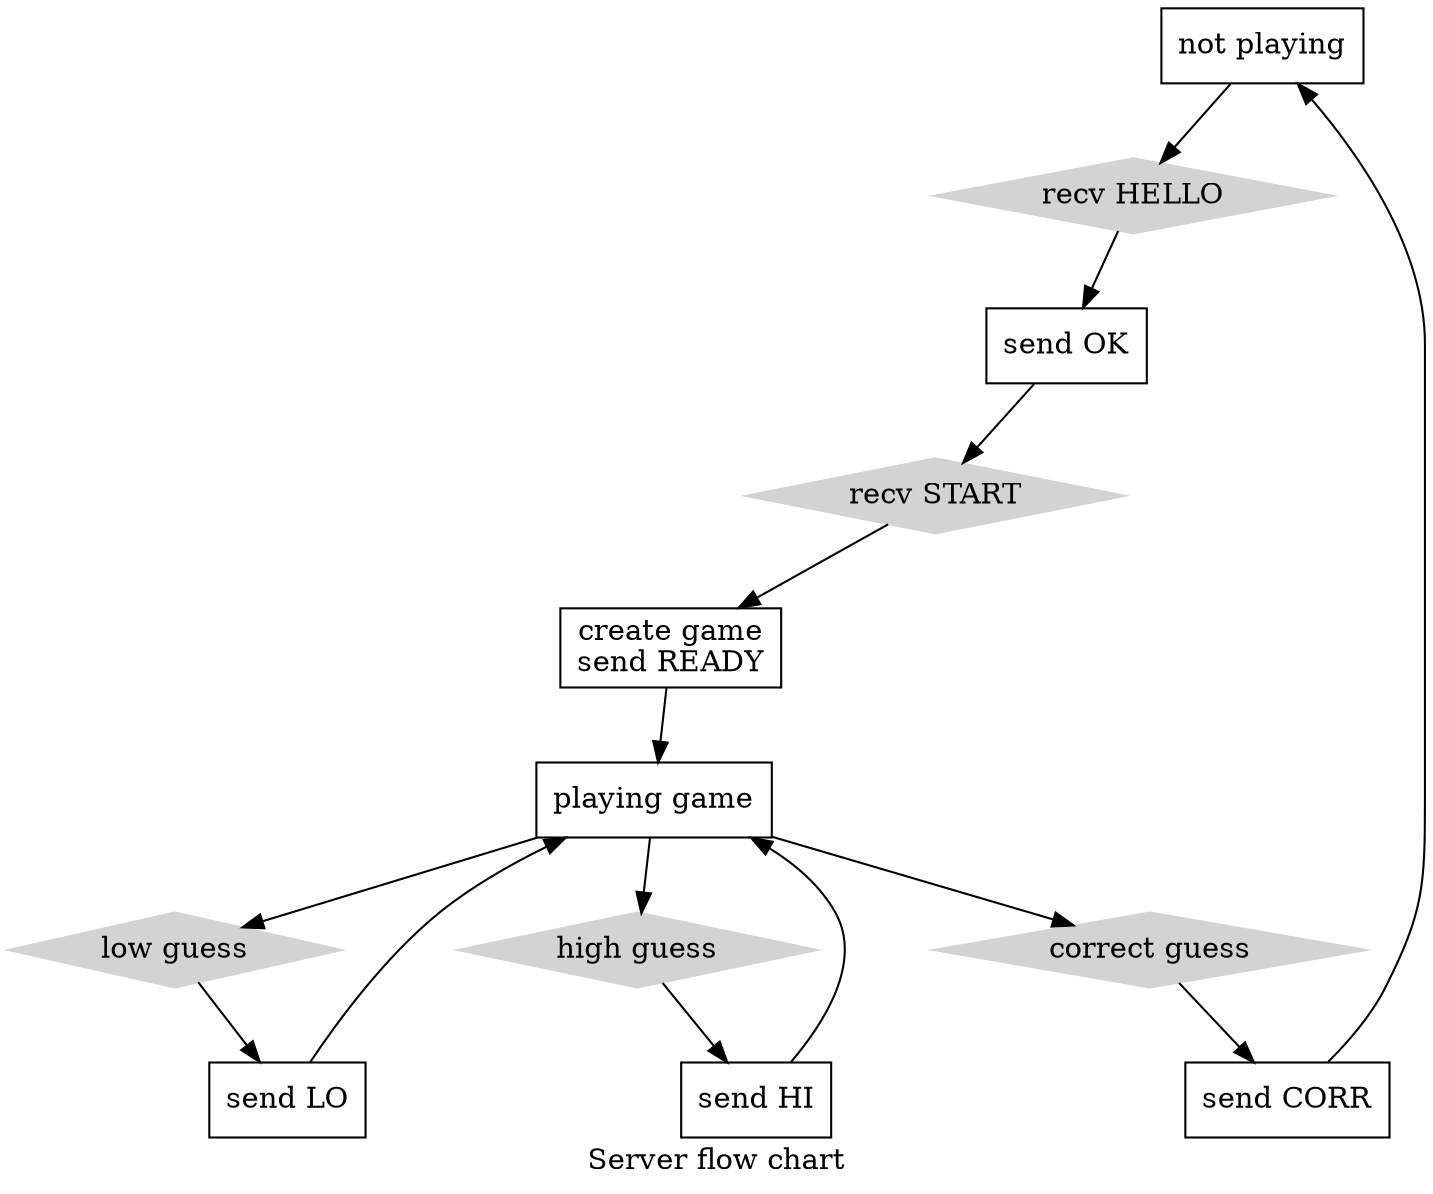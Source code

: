 digraph State {
	style = filled;
	color = lightgrey;
	label = "Server flow chart";
	rankdir = TB;

	node [shape = box];
	"not playing";
	"send OK";
	"create game\nsend READY";
	"playing game";
	"send LO";
	"send HI";
	"send CORR";

	node	[ shape = diamond
		, style = filled
		, color = lightgrey
	];
	"recv HELLO";
	"recv START";
	"low guess";
	"high guess";
	"correct guess";

	"not playing"	-> 
		"recv HELLO"	-> "send OK";

	"send OK"	->
		"recv START"	-> "create game\nsend READY";
	"create game\nsend READY" -> "playing game";

	"playing game"	->
		"low guess"	-> "send LO";
	"send LO"	-> "playing game";

	"playing game"	->
		"high guess"-> "send HI";
	"send HI"	-> "playing game";

	"playing game"	->
		"correct guess"	-> "send CORR";
	"send CORR"	-> "not playing";
}

